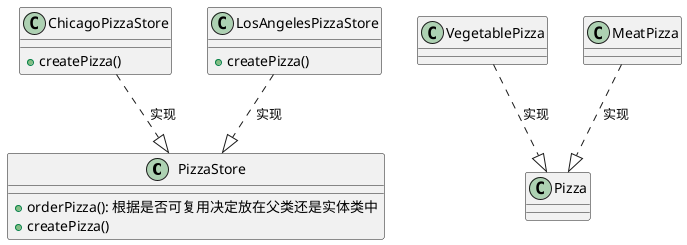 @startuml

class PizzaStore{
    +orderPizza(): 根据是否可复用决定放在父类还是实体类中
    +createPizza()
}
class ChicagoPizzaStore{
    +createPizza()
}

class LosAngelesPizzaStore{
    +createPizza()
}

VegetablePizza ..|> Pizza : 实现

MeatPizza ..|> Pizza : 实现

ChicagoPizzaStore ..|> PizzaStore : 实现

LosAngelesPizzaStore ..|> PizzaStore : 实现

@enduml